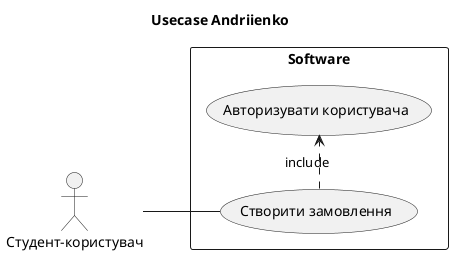 @startuml

title Usecase Andriienko
left to right direction
actor :Студент-користувач:

rectangle Software {

    usecase (Авторизувати користувача)
    usecase (Створити замовлення)

   :Студент-користувач: -- (Створити замовлення)
   (Створити замовлення) .> (Авторизувати користувача) : include
}

@enduml
